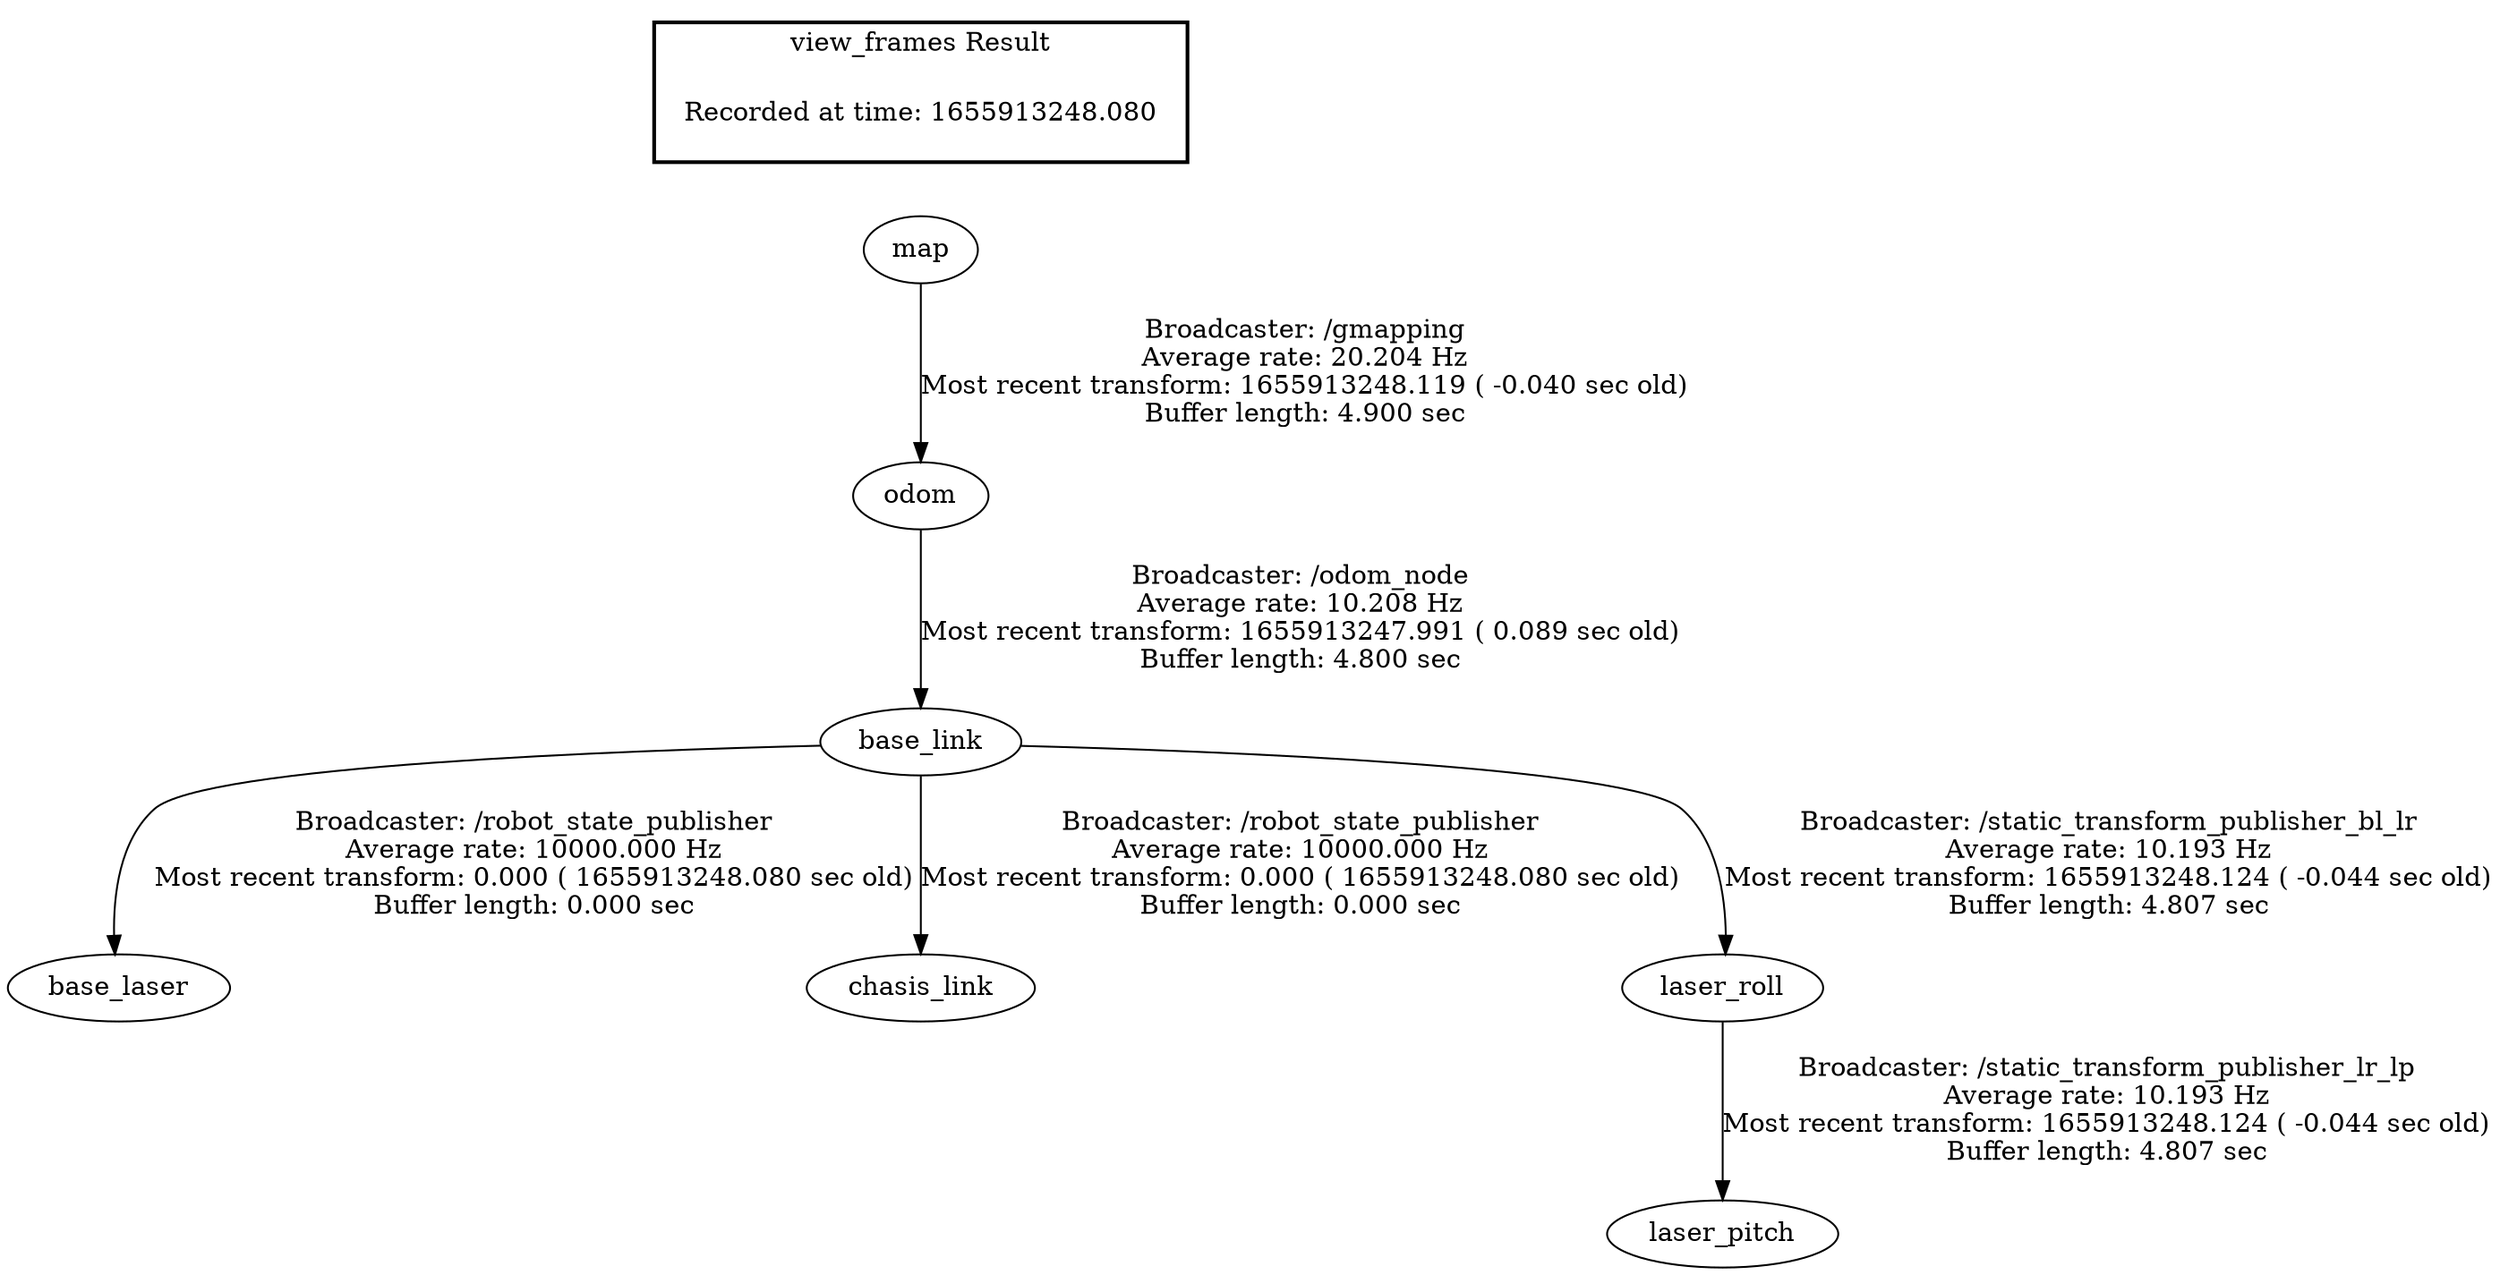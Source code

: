 digraph G {
"base_link" -> "base_laser"[label="Broadcaster: /robot_state_publisher\nAverage rate: 10000.000 Hz\nMost recent transform: 0.000 ( 1655913248.080 sec old)\nBuffer length: 0.000 sec\n"];
"odom" -> "base_link"[label="Broadcaster: /odom_node\nAverage rate: 10.208 Hz\nMost recent transform: 1655913247.991 ( 0.089 sec old)\nBuffer length: 4.800 sec\n"];
"base_link" -> "chasis_link"[label="Broadcaster: /robot_state_publisher\nAverage rate: 10000.000 Hz\nMost recent transform: 0.000 ( 1655913248.080 sec old)\nBuffer length: 0.000 sec\n"];
"map" -> "odom"[label="Broadcaster: /gmapping\nAverage rate: 20.204 Hz\nMost recent transform: 1655913248.119 ( -0.040 sec old)\nBuffer length: 4.900 sec\n"];
"base_link" -> "laser_roll"[label="Broadcaster: /static_transform_publisher_bl_lr\nAverage rate: 10.193 Hz\nMost recent transform: 1655913248.124 ( -0.044 sec old)\nBuffer length: 4.807 sec\n"];
"laser_roll" -> "laser_pitch"[label="Broadcaster: /static_transform_publisher_lr_lp\nAverage rate: 10.193 Hz\nMost recent transform: 1655913248.124 ( -0.044 sec old)\nBuffer length: 4.807 sec\n"];
edge [style=invis];
 subgraph cluster_legend { style=bold; color=black; label ="view_frames Result";
"Recorded at time: 1655913248.080"[ shape=plaintext ] ;
 }->"map";
}